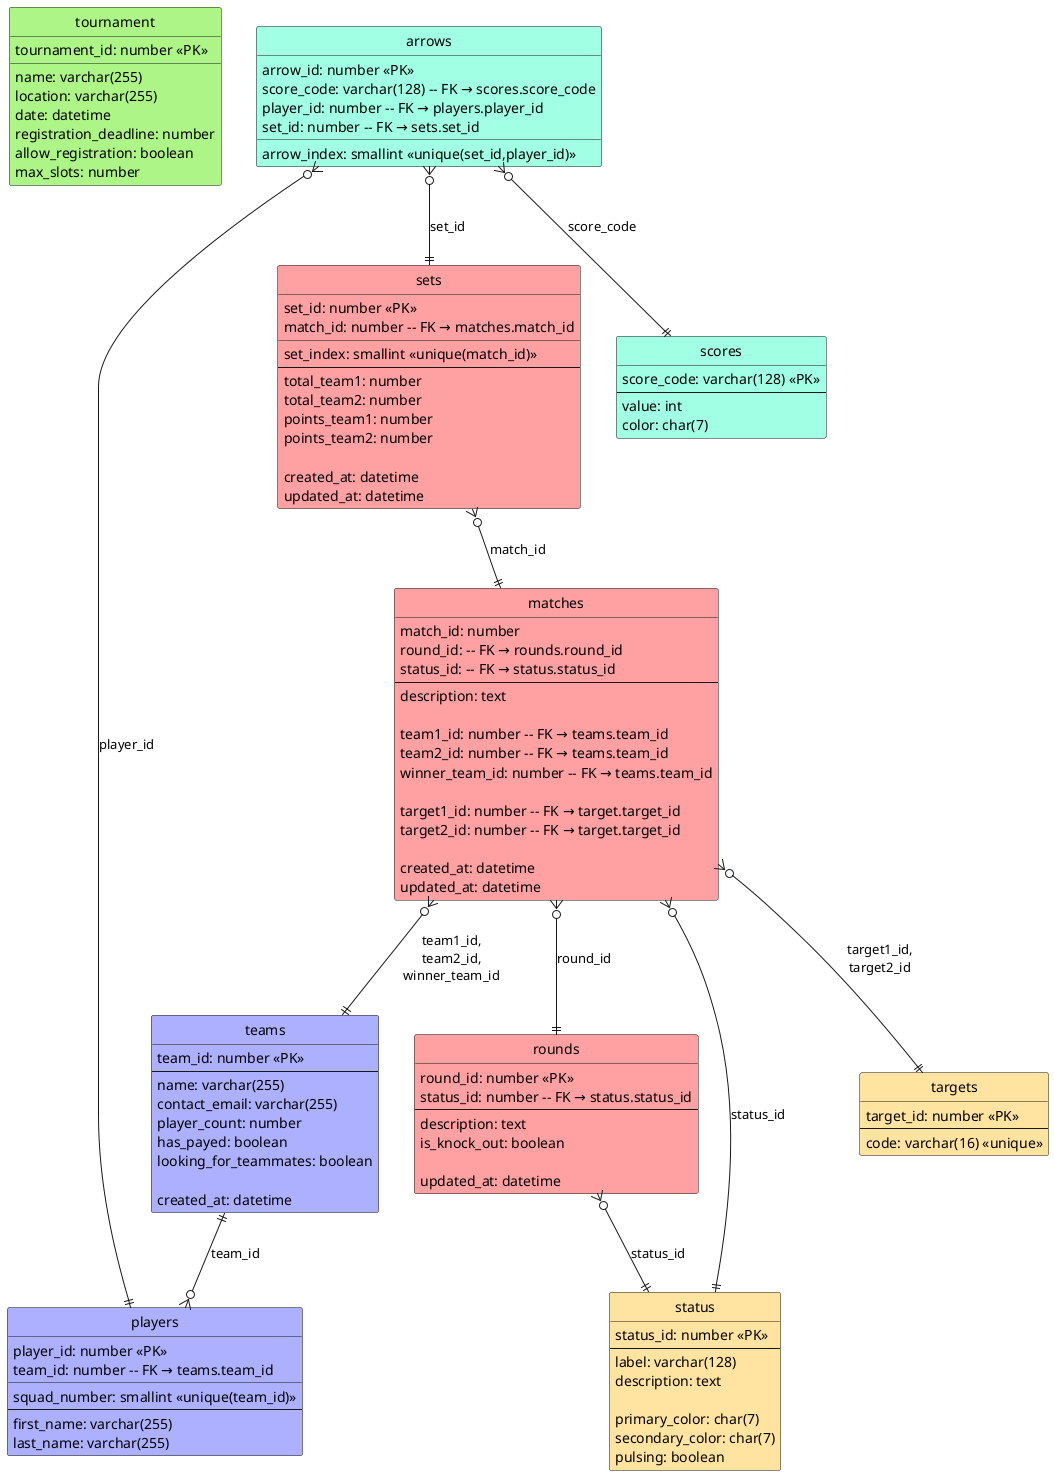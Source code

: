 @startuml
hide circle

'package "Teams & Players" #dfe3ff {}

entity "tournament" as tournament #adf587 {
    tournament_id: number <<PK>>
    __
    name: varchar(255)
    location: varchar(255)
    date: datetime
    registration_deadline: number
    allow_registration: boolean
    max_slots: number
}

entity "teams" as teams #adb0ff {
    team_id: number <<PK>>
    --
    name: varchar(255)
    contact_email: varchar(255)
    player_count: number
    has_payed: boolean
    looking_for_teammates: boolean

    created_at: datetime
}

entity "players" as players #adb0ff {
    player_id: number <<PK>>
    team_id: number -- FK → teams.team_id
    __
    squad_number: smallint <<unique(team_id)>>
    --
    first_name: varchar(255)
    last_name: varchar(255)
}

'package "Competition Structure" #ffd4d7 {}

entity "rounds" as rounds #ffa1a3 {
    round_id: number <<PK>>
    status_id: number -- FK → status.status_id
    --
    description: text
    is_knock_out: boolean

    updated_at: datetime
}


entity "matches" as matches #ffa1a3 {
    match_id: number
    round_id: -- FK → rounds.round_id
    status_id: -- FK → status.status_id
    --
    description: text

    team1_id: number -- FK → teams.team_id
    team2_id: number -- FK → teams.team_id
    winner_team_id: number -- FK → teams.team_id

    target1_id: number -- FK → target.target_id
    target2_id: number -- FK → target.target_id

    created_at: datetime
    updated_at: datetime
}


entity "sets" as sets #ffa1a3 {
    set_id: number <<PK>>
    match_id: number -- FK → matches.match_id
    __
    set_index: smallint <<unique(match_id)>>
    --
    total_team1: number
    total_team2: number
    points_team1: number
    points_team2: number

    created_at: datetime
    updated_at: datetime
}


'package "Scoring" as scoring #d4fff6 {}

entity "arrows" as arrows #a1ffe3 {
    arrow_id: number <<PK>>
    score_code: varchar(128) -- FK → scores.score_code
    player_id: number -- FK → players.player_id
    set_id: number -- FK → sets.set_id
    __
    arrow_index: smallint <<unique(set_id,player_id)>>
}

entity "scores" as scores #a1ffe3 {
    score_code: varchar(128) <<PK>>
    --
    value: int
    color: char(7)
}



'package "Info" #fff6d4 {}

entity "status" as status #ffe3a1 {
    status_id: number <<PK>>
    --
    label: varchar(128)
    description: text

    primary_color: char(7)
    secondary_color: char(7)
    pulsing: boolean
}

entity "targets" as targets #ffe3a1 {
    target_id: number <<PK>>
    --
    code: varchar(16) <<unique>>
}


'Relationships'

teams ||--o{ players : "team_id"

arrows }o--|| scores : "score_code"
arrows }o--|| players : "player_id"
arrows }o--|| sets : "set_id"

sets }o--|| matches : "match_id"

matches }o--|| teams : "team1_id,\nteam2_id,\nwinner_team_id"

matches }o--|| targets : "target1_id,\ntarget2_id"

matches }o--|| rounds : "round_id"
matches }o--|| status : "status_id"

rounds }o--|| status : "status_id"








@enduml
